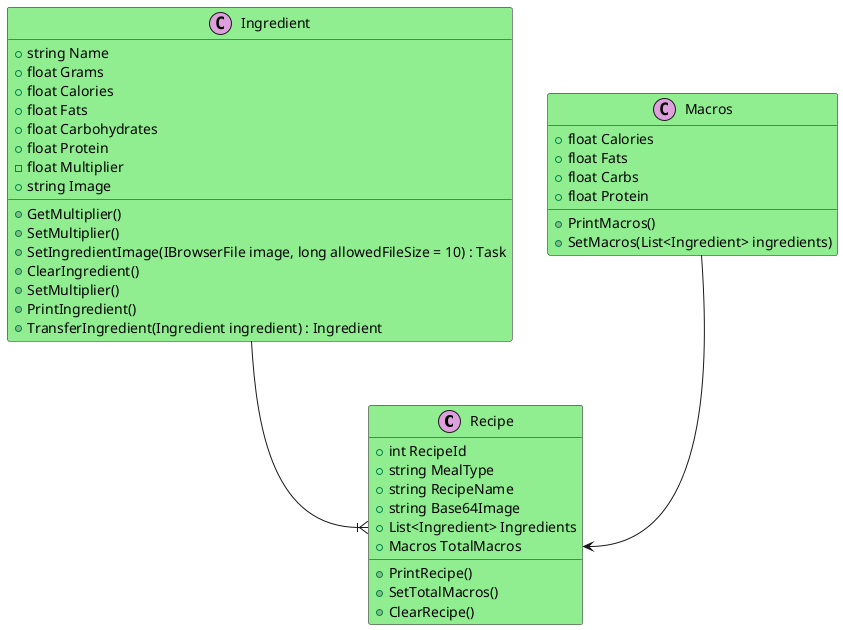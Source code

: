 @startuml
skinparam class{
    BackgroundColor LightGreen
}

class Recipe <<(C,plum)>>{
    +int RecipeId
    +string MealType
    +string RecipeName
    +string Base64Image
    +List<Ingredient> Ingredients
    +Macros TotalMacros
    
    +PrintRecipe()
    +SetTotalMacros()
    +ClearRecipe()
}

class Ingredient <<(C,plum)>>{
    +string Name
    +float Grams
    +float Calories
    +float Fats
    +float Carbohydrates
    +float Protein
    -float Multiplier
    +string Image
    
    +GetMultiplier()
    +SetMultiplier()
    +SetIngredientImage(IBrowserFile image, long allowedFileSize = 10) : Task
    +ClearIngredient()
    +SetMultiplier()
    +PrintIngredient()
    +TransferIngredient(Ingredient ingredient) : Ingredient
}

class Macros <<(C,plum)>>{
    +float Calories
    +float Fats
    +float Carbs
    +float Protein
    
    +PrintMacros()
    +SetMacros(List<Ingredient> ingredients)
}

Ingredient --|{ Recipe::Ingredients
Macros --> Recipe::Macros
@enduml